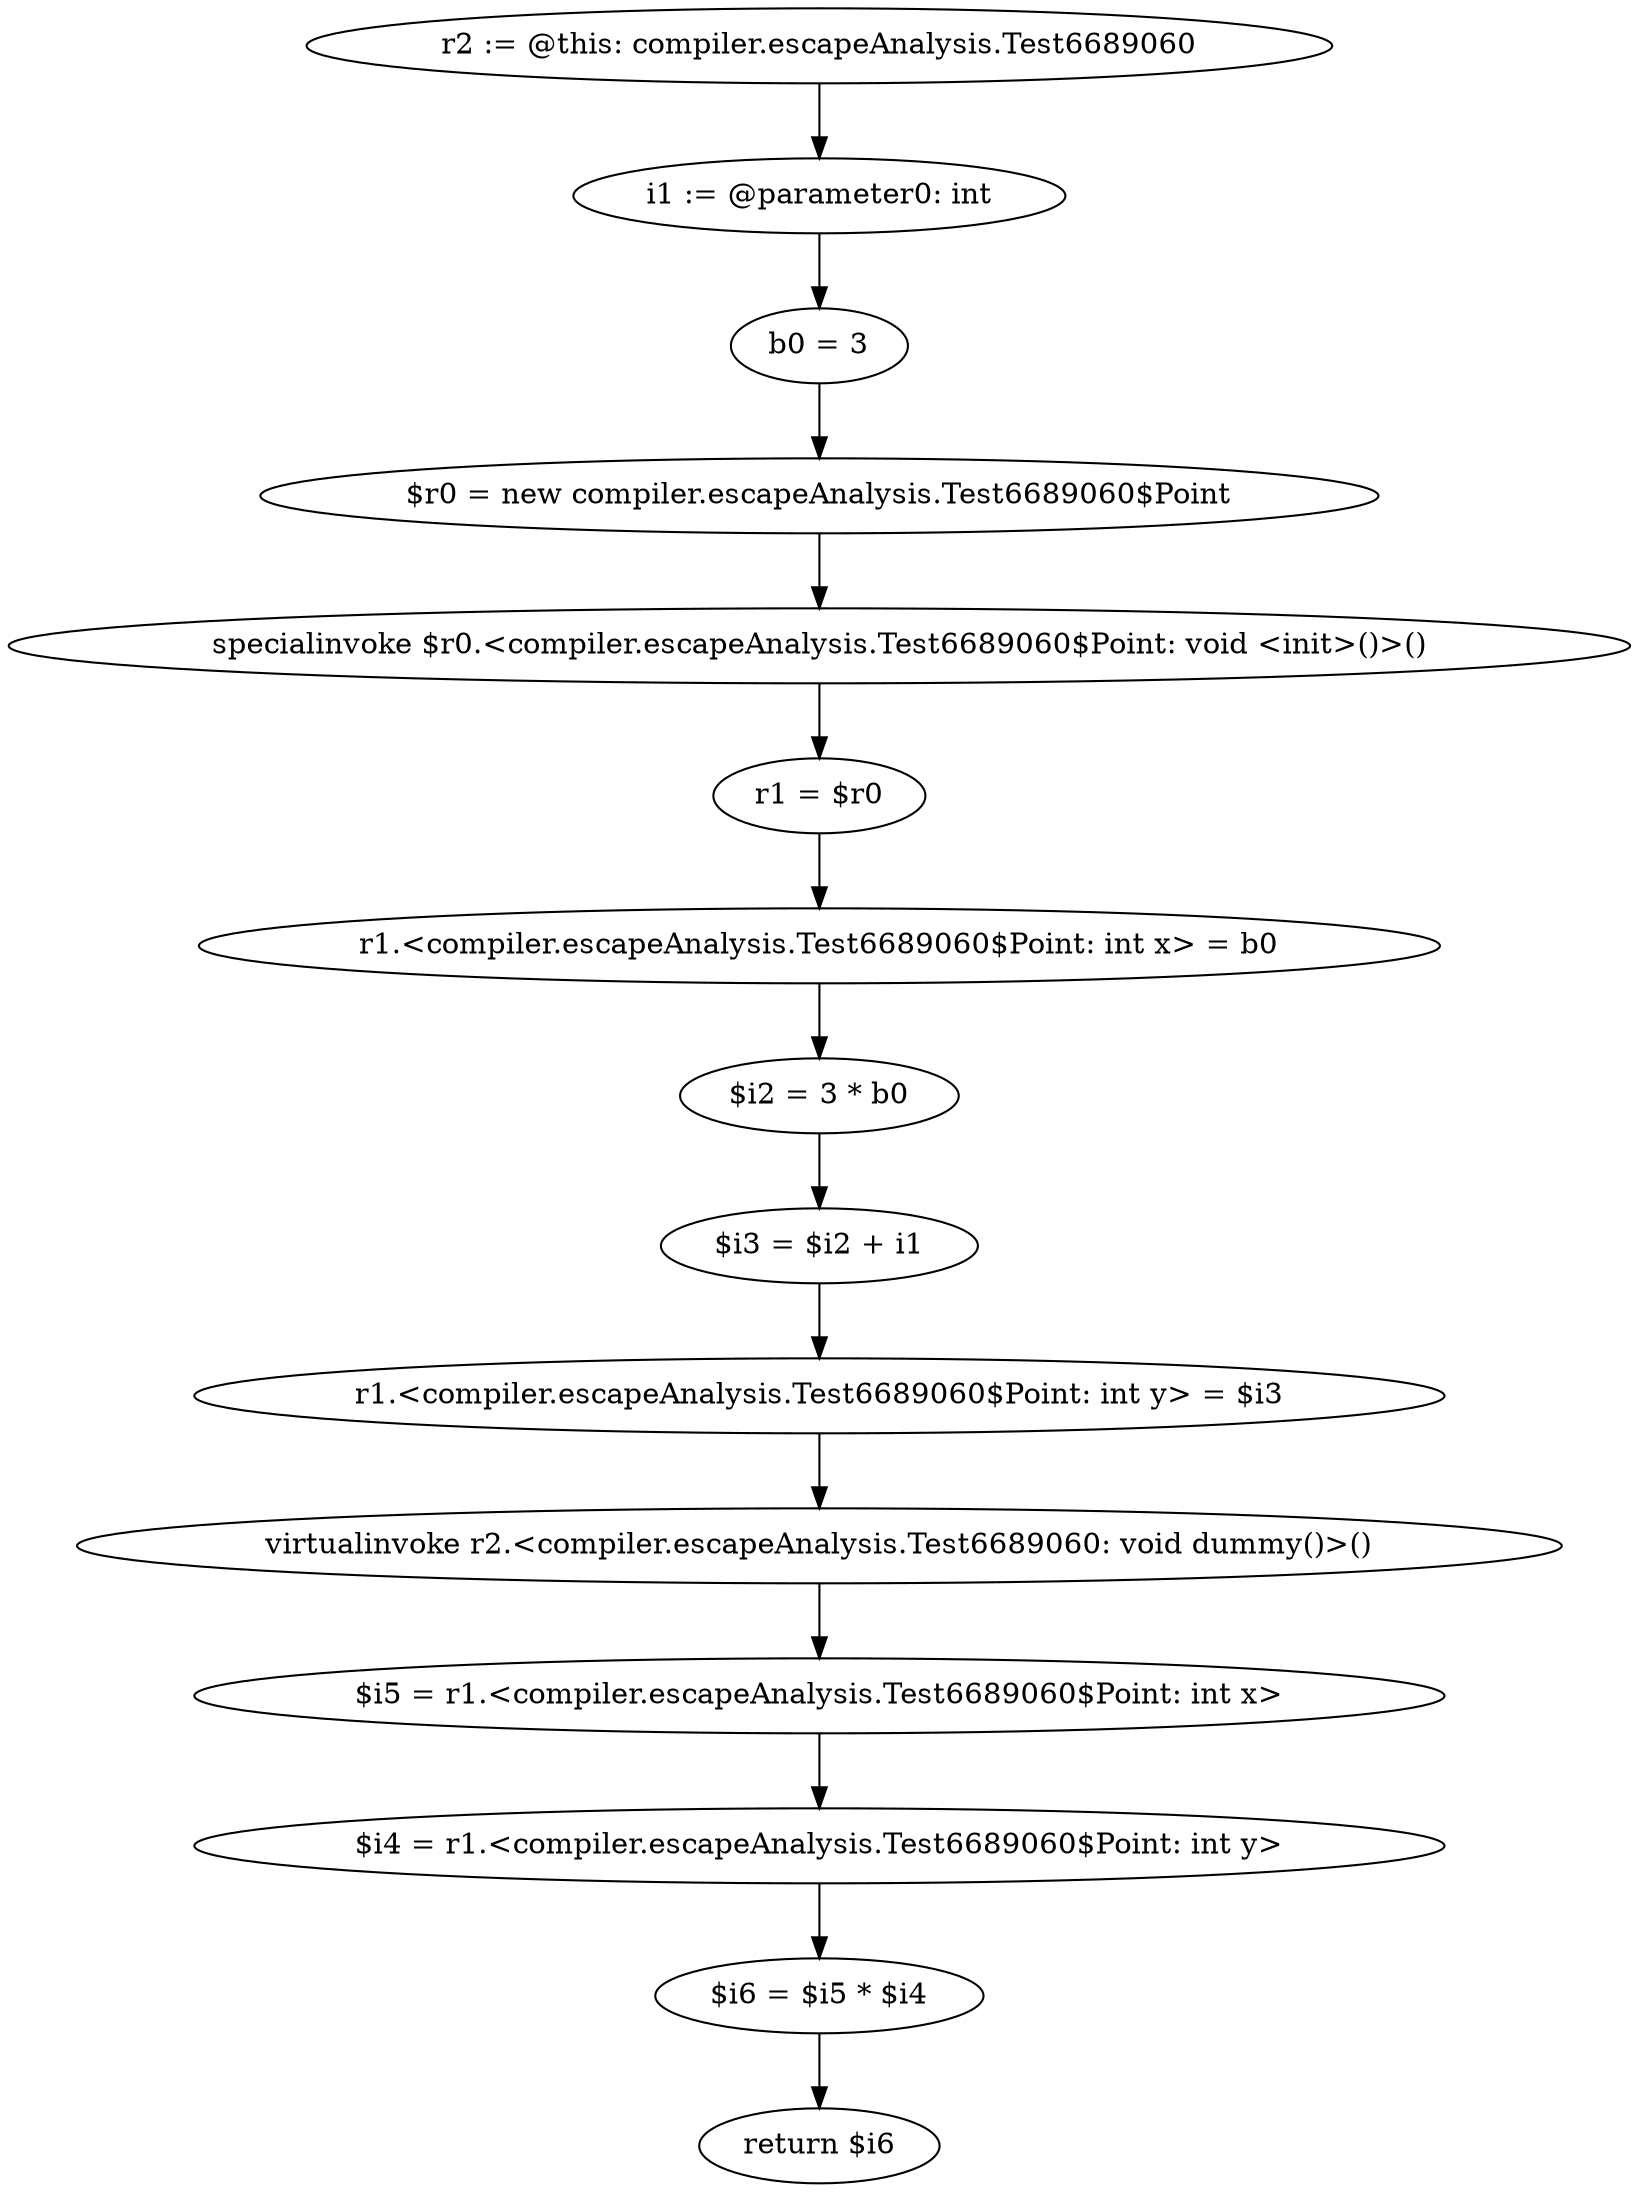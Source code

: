 digraph "unitGraph" {
    "r2 := @this: compiler.escapeAnalysis.Test6689060"
    "i1 := @parameter0: int"
    "b0 = 3"
    "$r0 = new compiler.escapeAnalysis.Test6689060$Point"
    "specialinvoke $r0.<compiler.escapeAnalysis.Test6689060$Point: void <init>()>()"
    "r1 = $r0"
    "r1.<compiler.escapeAnalysis.Test6689060$Point: int x> = b0"
    "$i2 = 3 * b0"
    "$i3 = $i2 + i1"
    "r1.<compiler.escapeAnalysis.Test6689060$Point: int y> = $i3"
    "virtualinvoke r2.<compiler.escapeAnalysis.Test6689060: void dummy()>()"
    "$i5 = r1.<compiler.escapeAnalysis.Test6689060$Point: int x>"
    "$i4 = r1.<compiler.escapeAnalysis.Test6689060$Point: int y>"
    "$i6 = $i5 * $i4"
    "return $i6"
    "r2 := @this: compiler.escapeAnalysis.Test6689060"->"i1 := @parameter0: int";
    "i1 := @parameter0: int"->"b0 = 3";
    "b0 = 3"->"$r0 = new compiler.escapeAnalysis.Test6689060$Point";
    "$r0 = new compiler.escapeAnalysis.Test6689060$Point"->"specialinvoke $r0.<compiler.escapeAnalysis.Test6689060$Point: void <init>()>()";
    "specialinvoke $r0.<compiler.escapeAnalysis.Test6689060$Point: void <init>()>()"->"r1 = $r0";
    "r1 = $r0"->"r1.<compiler.escapeAnalysis.Test6689060$Point: int x> = b0";
    "r1.<compiler.escapeAnalysis.Test6689060$Point: int x> = b0"->"$i2 = 3 * b0";
    "$i2 = 3 * b0"->"$i3 = $i2 + i1";
    "$i3 = $i2 + i1"->"r1.<compiler.escapeAnalysis.Test6689060$Point: int y> = $i3";
    "r1.<compiler.escapeAnalysis.Test6689060$Point: int y> = $i3"->"virtualinvoke r2.<compiler.escapeAnalysis.Test6689060: void dummy()>()";
    "virtualinvoke r2.<compiler.escapeAnalysis.Test6689060: void dummy()>()"->"$i5 = r1.<compiler.escapeAnalysis.Test6689060$Point: int x>";
    "$i5 = r1.<compiler.escapeAnalysis.Test6689060$Point: int x>"->"$i4 = r1.<compiler.escapeAnalysis.Test6689060$Point: int y>";
    "$i4 = r1.<compiler.escapeAnalysis.Test6689060$Point: int y>"->"$i6 = $i5 * $i4";
    "$i6 = $i5 * $i4"->"return $i6";
}
